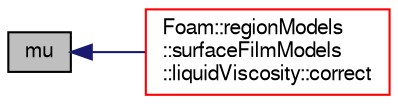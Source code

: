 digraph "mu"
{
  bgcolor="transparent";
  edge [fontname="FreeSans",fontsize="10",labelfontname="FreeSans",labelfontsize="10"];
  node [fontname="FreeSans",fontsize="10",shape=record];
  rankdir="LR";
  Node321 [label="mu",height=0.2,width=0.4,color="black", fillcolor="grey75", style="filled", fontcolor="black"];
  Node321 -> Node322 [dir="back",color="midnightblue",fontsize="10",style="solid",fontname="FreeSans"];
  Node322 [label="Foam::regionModels\l::surfaceFilmModels\l::liquidViscosity::correct",height=0.2,width=0.4,color="red",URL="$a29142.html#a2e639533765b4cde1bd3d0f0c528aa6c",tooltip="Correct. "];
}
